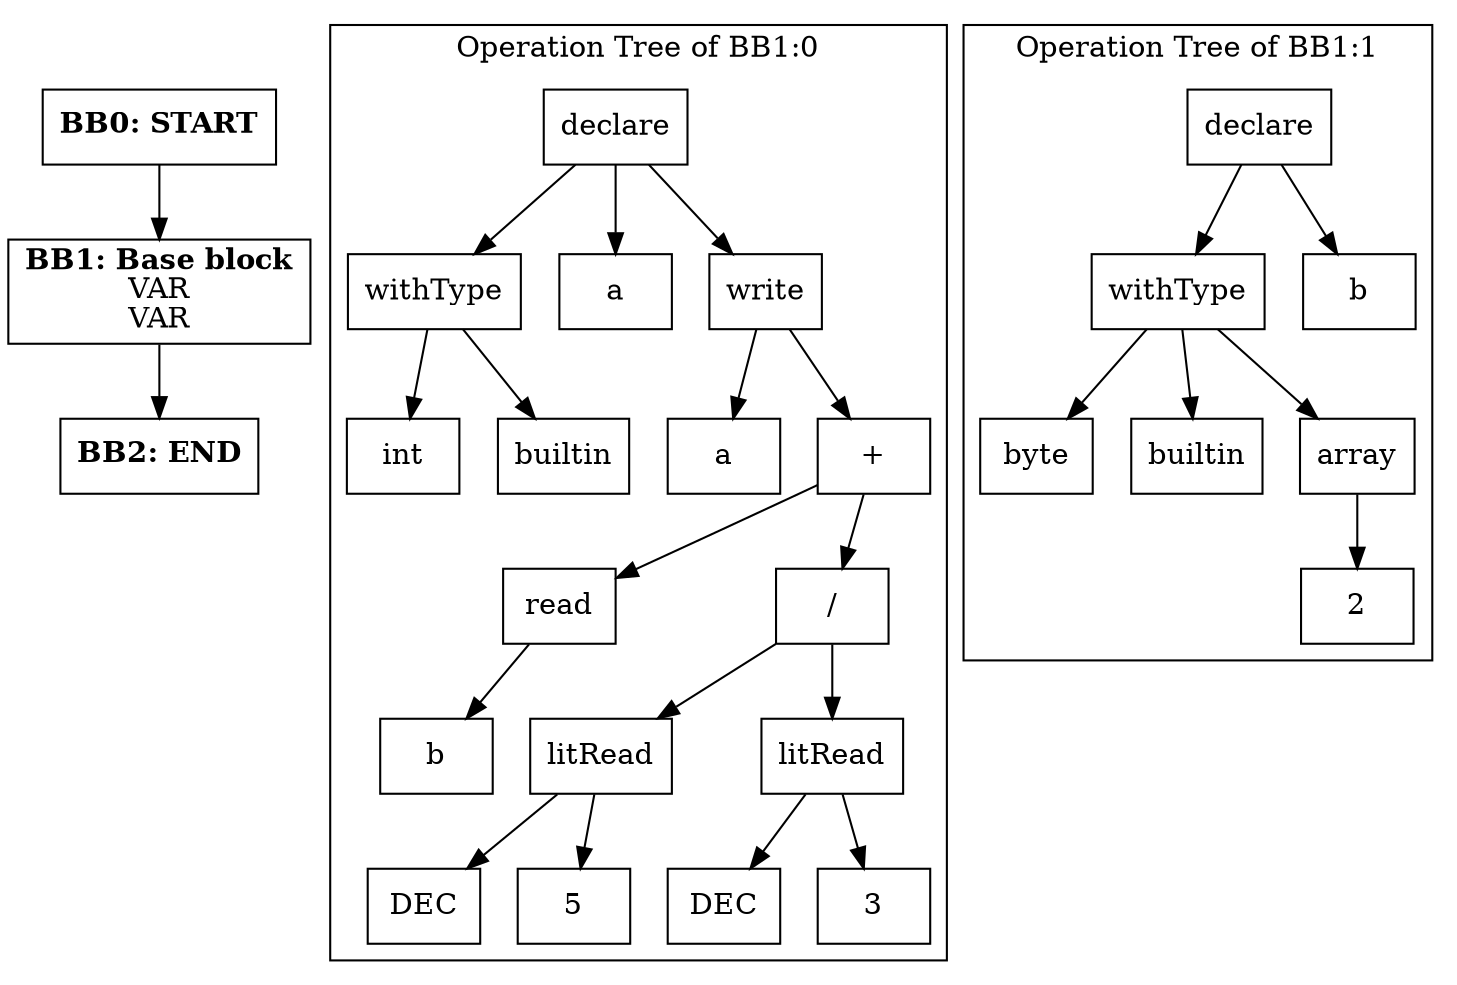 digraph CFG {
    graph [splines=true];    node [shape=rectangle];

    BB2 [label=<<B>BB2: END</B><BR ALIGN="CENTER"/>>];
    BB1 [label=<<B>BB1: Base block</B><BR ALIGN="CENTER"/>VAR<BR ALIGN="CENTER"/>VAR<BR ALIGN="CENTER"/>>];
    subgraph cluster_instruction0 {
        label = "Operation Tree of BB1:0";
        node0 [label="declare"];
        node1 [label="withType"];
        node2 [label="int"];
        node1 -> node2;
        node3 [label="builtin"];
        node1 -> node3;
        node0 -> node1;
        node4 [label="a"];
        node0 -> node4;
        node5 [label="write"];
        node6 [label="a"];
        node5 -> node6;
        node7 [label="+"];
        node8 [label="read"];
        node9 [label="b"];
        node8 -> node9;
        node7 -> node8;
        node10 [label="/"];
        node11 [label="litRead"];
        node12 [label="DEC"];
        node11 -> node12;
        node13 [label="5"];
        node11 -> node13;
        node10 -> node11;
        node14 [label="litRead"];
        node15 [label="DEC"];
        node14 -> node15;
        node16 [label="3"];
        node14 -> node16;
        node10 -> node14;
        node7 -> node10;
        node5 -> node7;
        node0 -> node5;
    }
    subgraph cluster_instruction17 {
        label = "Operation Tree of BB1:1";
        node17 [label="declare"];
        node18 [label="withType"];
        node19 [label="byte"];
        node18 -> node19;
        node20 [label="builtin"];
        node18 -> node20;
        node21 [label="array"];
        node22 [label="2"];
        node21 -> node22;
        node18 -> node21;
        node17 -> node18;
        node23 [label="b"];
        node17 -> node23;
    }
    BB0 [label=<<B>BB0: START</B><BR ALIGN="CENTER"/>>];

    BB1 -> BB2;
    BB0 -> BB1;
}
